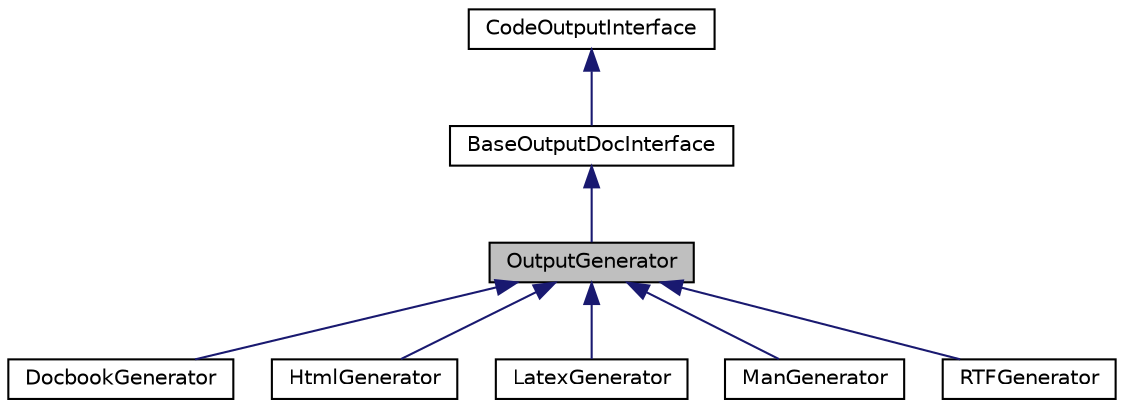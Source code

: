 digraph "OutputGenerator"
{
 // INTERACTIVE_SVG=YES
 // LATEX_PDF_SIZE
  edge [fontname="Helvetica",fontsize="10",labelfontname="Helvetica",labelfontsize="10"];
  node [fontname="Helvetica",fontsize="10",shape=record];
  Node1 [label="OutputGenerator",height=0.2,width=0.4,color="black", fillcolor="grey75", style="filled", fontcolor="black",tooltip="Abstract output generator."];
  Node2 -> Node1 [dir="back",color="midnightblue",fontsize="10",style="solid",fontname="Helvetica"];
  Node2 [label="BaseOutputDocInterface",height=0.2,width=0.4,color="black", fillcolor="white", style="filled",URL="$df/d27/class_base_output_doc_interface.html",tooltip="Base Interface used for generating output outside of the comment blocks."];
  Node3 -> Node2 [dir="back",color="midnightblue",fontsize="10",style="solid",fontname="Helvetica"];
  Node3 [label="CodeOutputInterface",height=0.2,width=0.4,color="black", fillcolor="white", style="filled",URL="$d5/d9c/class_code_output_interface.html",tooltip="Output interface for code parser."];
  Node1 -> Node4 [dir="back",color="midnightblue",fontsize="10",style="solid",fontname="Helvetica"];
  Node4 [label="DocbookGenerator",height=0.2,width=0.4,color="black", fillcolor="white", style="filled",URL="$d1/d72/class_docbook_generator.html",tooltip=" "];
  Node1 -> Node5 [dir="back",color="midnightblue",fontsize="10",style="solid",fontname="Helvetica"];
  Node5 [label="HtmlGenerator",height=0.2,width=0.4,color="black", fillcolor="white", style="filled",URL="$d7/d41/class_html_generator.html",tooltip="Generator for HTML output"];
  Node1 -> Node6 [dir="back",color="midnightblue",fontsize="10",style="solid",fontname="Helvetica"];
  Node6 [label="LatexGenerator",height=0.2,width=0.4,color="black", fillcolor="white", style="filled",URL="$d3/d77/class_latex_generator.html",tooltip="Generator for LaTeX output."];
  Node1 -> Node7 [dir="back",color="midnightblue",fontsize="10",style="solid",fontname="Helvetica"];
  Node7 [label="ManGenerator",height=0.2,width=0.4,color="black", fillcolor="white", style="filled",URL="$de/da5/class_man_generator.html",tooltip="Generator for Man page output."];
  Node1 -> Node8 [dir="back",color="midnightblue",fontsize="10",style="solid",fontname="Helvetica"];
  Node8 [label="RTFGenerator",height=0.2,width=0.4,color="black", fillcolor="white", style="filled",URL="$d0/da4/class_r_t_f_generator.html",tooltip="Generator for RTF output."];
}
